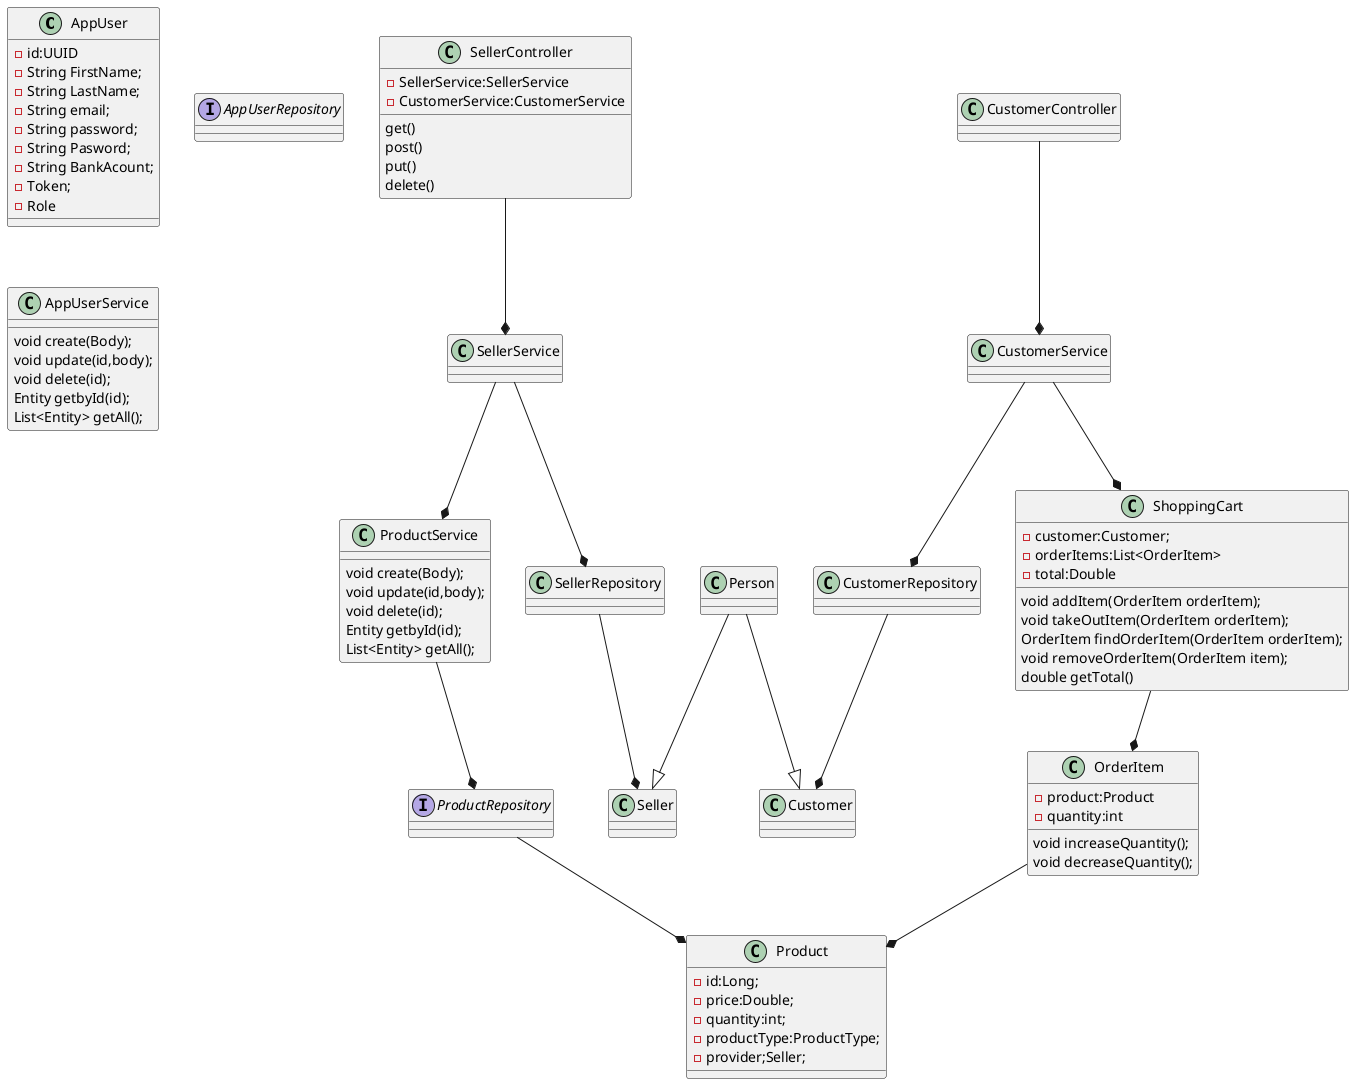 @startuml
 class AppUser{
-id:UUID
-String FirstName;
-String LastName;
-String email;
-String password;
-String Pasword;
-String BankAcount;
-Token;
-Role
}

class Product{
-id:Long;
-price:Double;
-quantity:int;
-productType:ProductType;
-provider;Seller;
}


class OrderItem{
-product:Product
-quantity:int

void increaseQuantity();
void decreaseQuantity();
}

class ShoppingCart{
-customer:Customer;
-orderItems:List<OrderItem>
-total:Double

void addItem(OrderItem orderItem);
void takeOutItem(OrderItem orderItem);
OrderItem findOrderItem(OrderItem orderItem);
void removeOrderItem(OrderItem item);
double getTotal()
}
interface AppUserRepository{}
interface ProductRepository{}

class AppUserService{
void create(Body);
void update(id,body);
void delete(id);
Entity getbyId(id);
List<Entity> getAll();
}

class ProductService{
void create(Body);
void update(id,body);
void delete(id);
Entity getbyId(id);
List<Entity> getAll();
}


class SellerController{
-SellerService:SellerService
-CustomerService:CustomerService

get()
post()
put()
delete()
}

Person--|>Customer
Person--|>Seller
SellerService--*SellerRepository
SellerRepository--*Seller
CustomerService--*CustomerRepository
CustomerRepository--*Customer
ProductService--*ProductRepository
ProductRepository--*Product
OrderItem--*Product
ShoppingCart--*OrderItem
CustomerService--*ShoppingCart
SellerService--*ProductService
SellerController--*SellerService
CustomerController--*CustomerService
@enduml